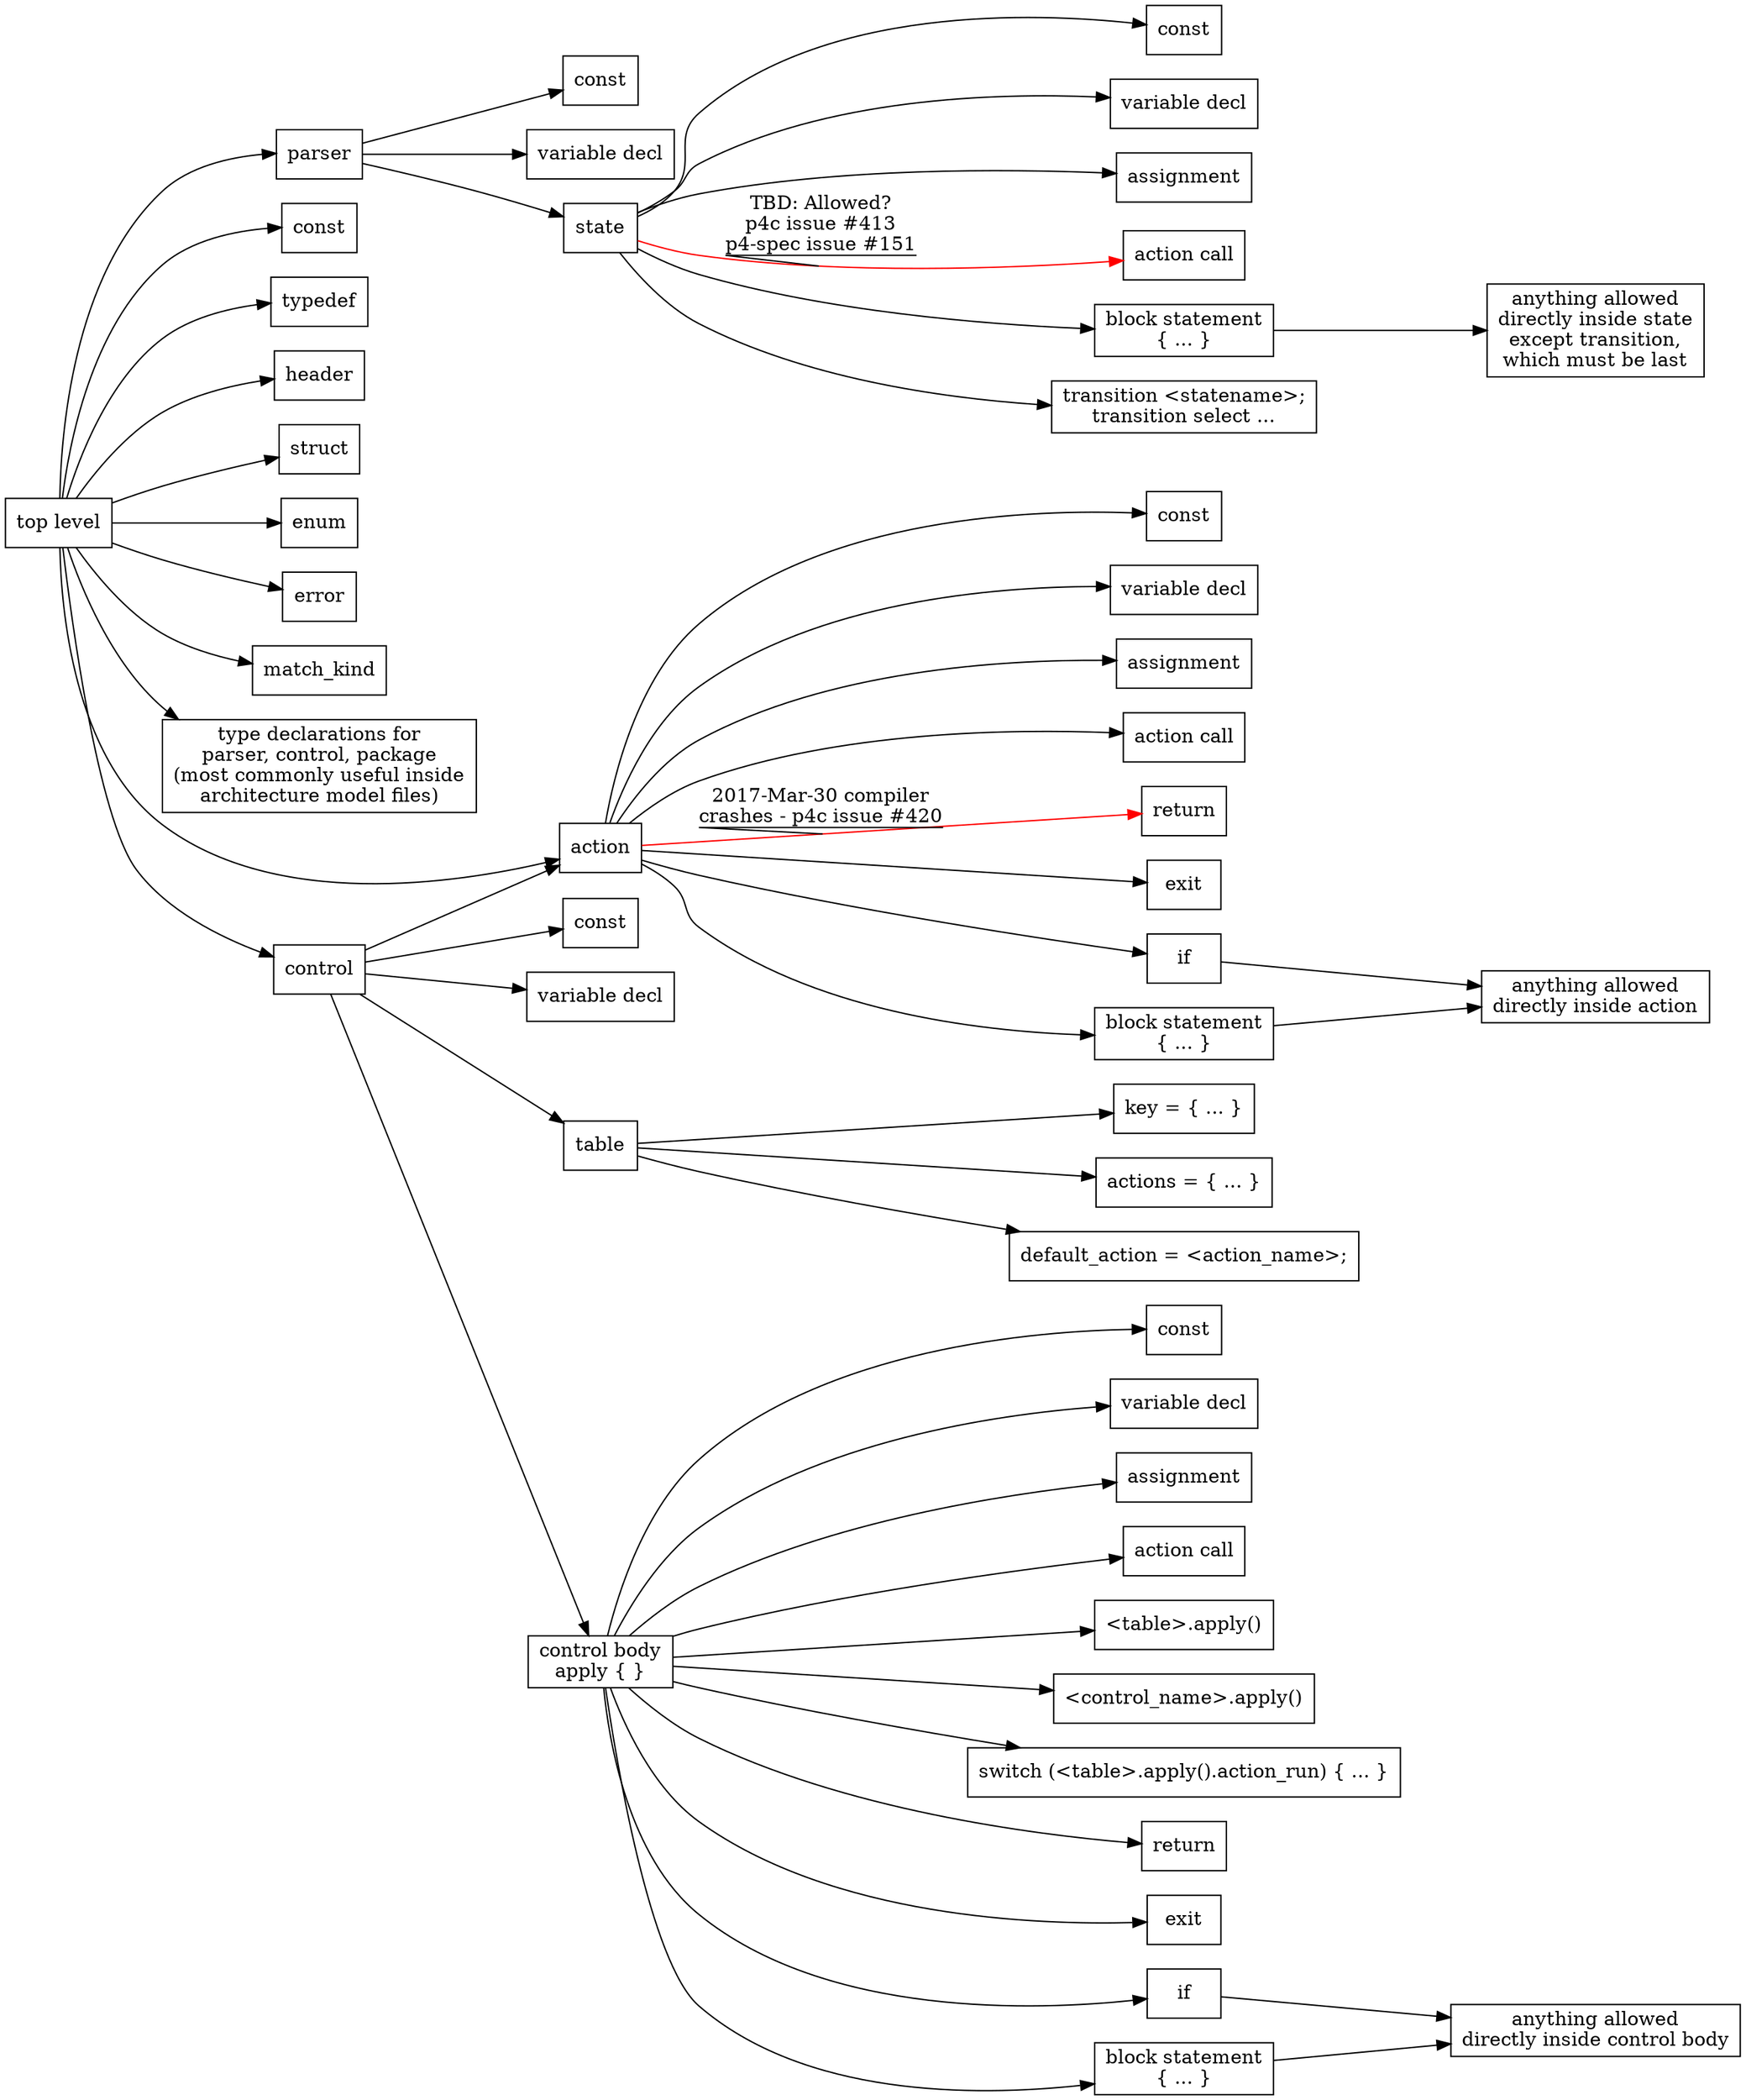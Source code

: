 digraph p4_16_allowed_construct_nesting {

    node [shape=box];
    rankdir=LR;
    
    
    toplevel [label="top level"];
    toplevel -> parserDeclaration;
    parserDeclaration [label="parser"];
    toplevel -> constantDeclaration1;
    constantDeclaration1 [label="const"];
    toplevel -> typedefDeclaration;
    typedefDeclaration [label="typedef"];
    toplevel -> headerTypeDeclaration;
    headerTypeDeclaration [label="header"];
    toplevel -> structTypeDeclaration;
    structTypeDeclaration [label="struct"];
    toplevel -> enumDeclaration;
    enumDeclaration [label="enum"];
    toplevel -> errorDeclaration;
    errorDeclaration [label="error"];
    toplevel -> matchKindDeclaration;
    matchKindDeclaration [label="match_kind"];
    toplevel -> typeDeclarations;
    typeDeclarations [label="type declarations for\nparser, control, package\n(most commonly useful inside\narchitecture model files)"];
    toplevel -> actionDeclaration;
    actionDeclaration [label="action"];
    toplevel -> controlDeclaration;
    controlDeclaration [label="control"];

    // this is 'parser <name> (<parameters>) { ... }'
    parserDeclaration -> constantDeclaration2;
    constantDeclaration2 [label="const"];
    parserDeclaration -> variableDeclaration2;
    variableDeclaration2 [label="variable decl"];
    parserDeclaration -> parserState;

    parserState [label="state"];
    parserState -> constantDeclaration3;
    constantDeclaration3 [label="const"];
    parserState -> variableDeclaration3;
    variableDeclaration3 [label="variable decl"];
    parserState -> assignmentStatement3;
    assignmentStatement3 [label="assignment"];
    parserState -> actionCallStatement3 [color=red label="TBD: Allowed?\np4c issue #413\np4-spec issue #151" decorate=True];
    actionCallStatement3 [label="action call"];
    parserState -> blockStatement3;
    blockStatement3 [label="block statement\n{ ... }"];
    blockStatement3 -> blockStatementInParserState;
    blockStatementInParserState [label="anything allowed\ndirectly inside state\nexcept transition,\nwhich must be last"];
    parserState -> transitionStatement;
    transitionStatement [label="transition <statename>;\ntransition select ..."];

    controlDeclaration -> constantDeclaration4;
    constantDeclaration4 [label="const"];
    controlDeclaration -> variableDeclaration4;
    variableDeclaration4 [label="variable decl"];
    controlDeclaration -> actionDeclaration;
    controlDeclaration -> tableDeclaration;
    controlDeclaration -> controlBody;
    controlBody [label="control body\napply { }"];

    tableDeclaration [label="table"];
    tableDeclaration -> tablePropertyKey;
    tablePropertyKey [label="key = { ... }"];
    tableDeclaration -> tablePropertyActions;
    tablePropertyActions [label="actions = { ... }"];
    tableDeclaration -> tablePropertyDefaultAction;
    tablePropertyDefaultAction [label="default_action = <action_name>;"];

    actionDeclaration -> constantDeclaration5;
    constantDeclaration5 [label="const"];
    actionDeclaration -> variableDeclaration5;
    variableDeclaration5 [label="variable decl"];
    actionDeclaration -> assignmentStatement5;
    assignmentStatement5 [label="assignment"];
    actionDeclaration -> actionCallStatement5;
    actionCallStatement5 [label="action call"];
    actionDeclaration -> returnStatement5 [color=red label="2017-Mar-30 compiler\ncrashes - p4c issue #420" decorate=True];
    returnStatement5 [label="return"];
    actionDeclaration -> exitStatement5;
    exitStatement5 [label="exit"];
    actionDeclaration -> conditionalStatement5;
    conditionalStatement5 [label="if"];
    conditionalStatement5 -> blockStatementInActionDeclaration;
    actionDeclaration -> blockStatement5;
    blockStatement5 [label="block statement\n{ ... }"];
    blockStatement5 -> blockStatementInActionDeclaration;
    blockStatementInActionDeclaration [label="anything allowed\ndirectly inside action"];

    // I am making up actionCallStatement.  It might most closely
    // correspond in P4_16 grammar to assignmentOrMethodCallStatement.
    //actionCallStatement

    controlBody -> constantDeclaration6;
    constantDeclaration6 [label="const"];
    controlBody -> variableDeclaration6;
    variableDeclaration6 [label="variable decl"];
    controlBody -> assignmentStatement6;
    assignmentStatement6 [label="assignment"];
    controlBody -> actionCallStatement6;
    actionCallStatement6 [label="action call"];
    controlBody -> tableApplyCall6;
    tableApplyCall6 [label="<table>.apply()"];
    controlBody -> controlCallStatement6;
    controlCallStatement6 [label="<control_name>.apply()"];
    controlBody -> switchStatement6;
    switchStatement6 [label="switch (<table>.apply().action_run) { ... }"];
    controlBody -> returnStatement6;
    returnStatement6 [label="return"];
    controlBody -> exitStatement6;
    exitStatement6 [label="exit"];
    controlBody -> conditionalStatement6;
    conditionalStatement6 [label="if"];
    conditionalStatement6 -> blockStatementInControlBody;
    controlBody -> blockStatement6;
    blockStatement6 [label="block statement\n{ ... }"];
    blockStatement6 -> blockStatementInControlBody;
    blockStatementInControlBody [label="anything allowed\ndirectly inside control body"];

//    blockStatement [label="block statement\n{ ... }"];
//    blockStatement -> constantDeclaration7;
//    constantDeclaration7 [label="const"];
//    blockStatement -> variableDeclaration7;
//    variableDeclaration7 [label="variable decl"];
//    blockStatement -> actionCallStatement7;
//    actionCallStatement7 [label="action call"];
//    blockStatement -> assignmentStatement7;
//    assignmentStatement7 [label="assignment"];
//    blockStatement -> blockStatement;
//    blockStatement -> conditionalStatement7 [label="unless block is\ninside state" decorate=True];
//    conditionalStatement7 [label="if"];
//    conditionalStatement7 -> conditionalStatement7;
//    blockStatement -> returnStatement7 [label="unless block is\ninside state" decorate=True];
//    returnStatement7 [label="return"];
//    blockStatement -> exitStatement7 [label="unless block is\ninside state" decorate=True];
//    exitStatement7 [label="exit"];
//    blockStatement -> tableApplyCall7 [label="only in\ncontrol body\n'apply'" decorate=True];
//    tableApplyCall7 [label="<table>.apply()"];
//    blockStatement -> switchStatement7 [label="only in\ncontrol body\n'apply'" decorate=True];
//    switchStatement7 [label="switch (<table>.apply().action_run) { ... }"];

//    conditionalStatement [label="if"];
//    conditionalStatement -> conditionalStatement;
}
